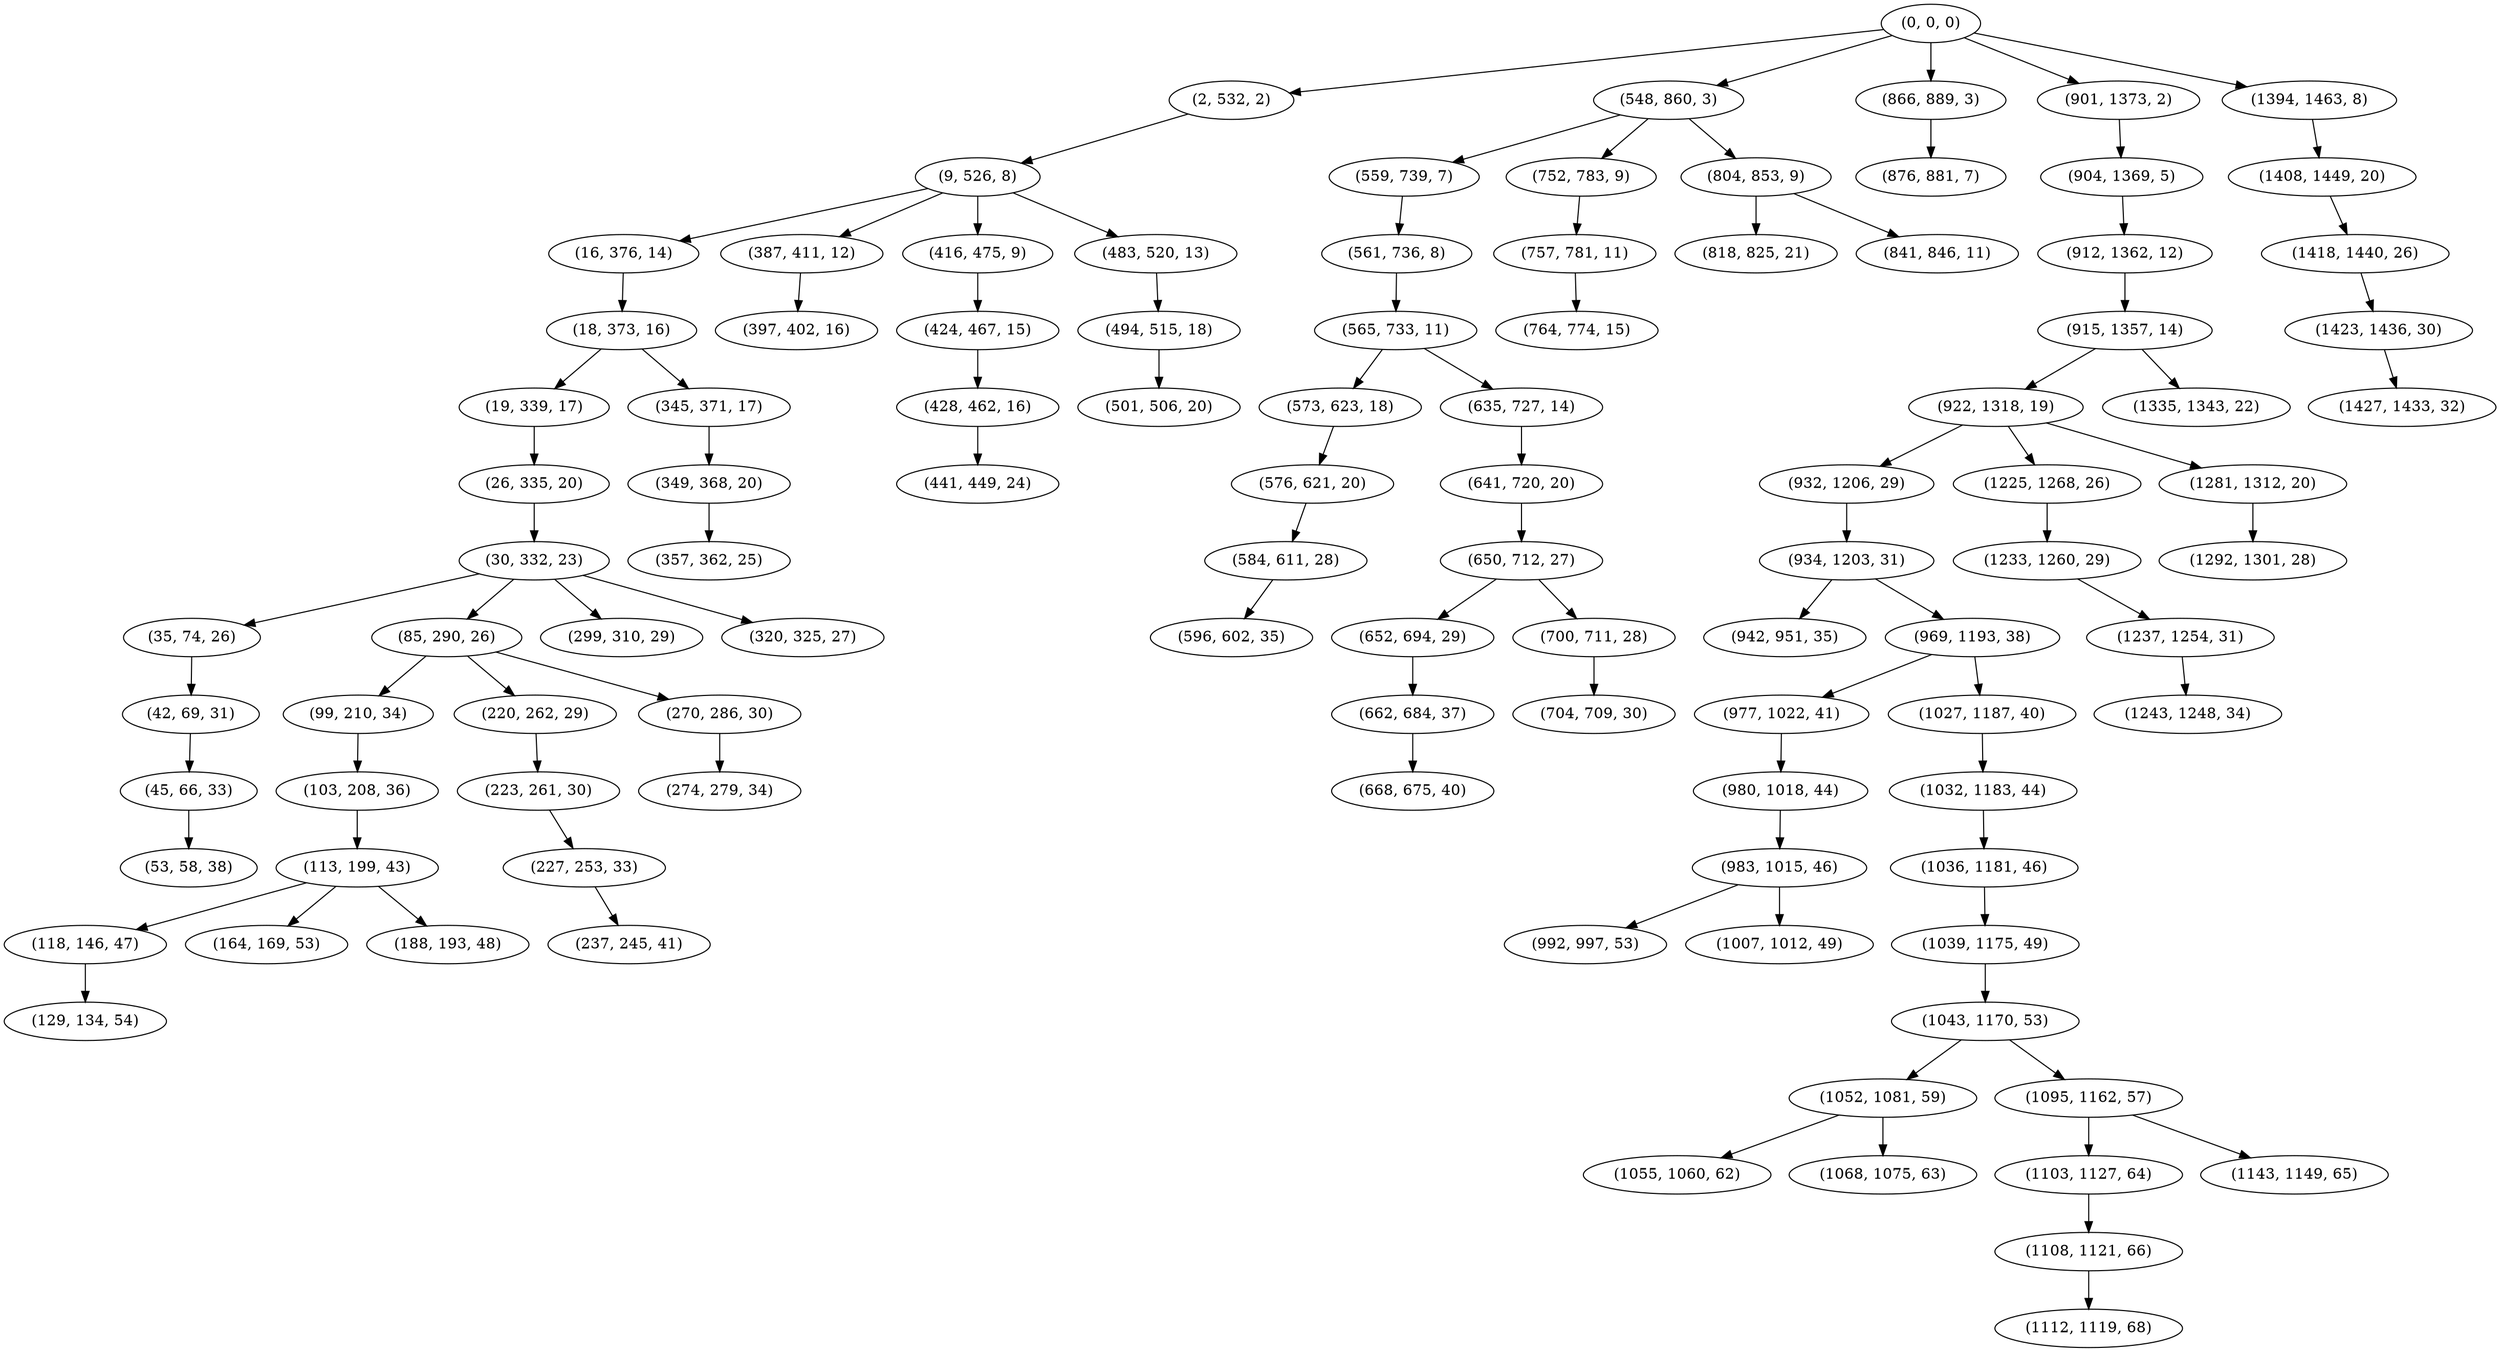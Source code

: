 digraph tree {
    "(0, 0, 0)";
    "(2, 532, 2)";
    "(9, 526, 8)";
    "(16, 376, 14)";
    "(18, 373, 16)";
    "(19, 339, 17)";
    "(26, 335, 20)";
    "(30, 332, 23)";
    "(35, 74, 26)";
    "(42, 69, 31)";
    "(45, 66, 33)";
    "(53, 58, 38)";
    "(85, 290, 26)";
    "(99, 210, 34)";
    "(103, 208, 36)";
    "(113, 199, 43)";
    "(118, 146, 47)";
    "(129, 134, 54)";
    "(164, 169, 53)";
    "(188, 193, 48)";
    "(220, 262, 29)";
    "(223, 261, 30)";
    "(227, 253, 33)";
    "(237, 245, 41)";
    "(270, 286, 30)";
    "(274, 279, 34)";
    "(299, 310, 29)";
    "(320, 325, 27)";
    "(345, 371, 17)";
    "(349, 368, 20)";
    "(357, 362, 25)";
    "(387, 411, 12)";
    "(397, 402, 16)";
    "(416, 475, 9)";
    "(424, 467, 15)";
    "(428, 462, 16)";
    "(441, 449, 24)";
    "(483, 520, 13)";
    "(494, 515, 18)";
    "(501, 506, 20)";
    "(548, 860, 3)";
    "(559, 739, 7)";
    "(561, 736, 8)";
    "(565, 733, 11)";
    "(573, 623, 18)";
    "(576, 621, 20)";
    "(584, 611, 28)";
    "(596, 602, 35)";
    "(635, 727, 14)";
    "(641, 720, 20)";
    "(650, 712, 27)";
    "(652, 694, 29)";
    "(662, 684, 37)";
    "(668, 675, 40)";
    "(700, 711, 28)";
    "(704, 709, 30)";
    "(752, 783, 9)";
    "(757, 781, 11)";
    "(764, 774, 15)";
    "(804, 853, 9)";
    "(818, 825, 21)";
    "(841, 846, 11)";
    "(866, 889, 3)";
    "(876, 881, 7)";
    "(901, 1373, 2)";
    "(904, 1369, 5)";
    "(912, 1362, 12)";
    "(915, 1357, 14)";
    "(922, 1318, 19)";
    "(932, 1206, 29)";
    "(934, 1203, 31)";
    "(942, 951, 35)";
    "(969, 1193, 38)";
    "(977, 1022, 41)";
    "(980, 1018, 44)";
    "(983, 1015, 46)";
    "(992, 997, 53)";
    "(1007, 1012, 49)";
    "(1027, 1187, 40)";
    "(1032, 1183, 44)";
    "(1036, 1181, 46)";
    "(1039, 1175, 49)";
    "(1043, 1170, 53)";
    "(1052, 1081, 59)";
    "(1055, 1060, 62)";
    "(1068, 1075, 63)";
    "(1095, 1162, 57)";
    "(1103, 1127, 64)";
    "(1108, 1121, 66)";
    "(1112, 1119, 68)";
    "(1143, 1149, 65)";
    "(1225, 1268, 26)";
    "(1233, 1260, 29)";
    "(1237, 1254, 31)";
    "(1243, 1248, 34)";
    "(1281, 1312, 20)";
    "(1292, 1301, 28)";
    "(1335, 1343, 22)";
    "(1394, 1463, 8)";
    "(1408, 1449, 20)";
    "(1418, 1440, 26)";
    "(1423, 1436, 30)";
    "(1427, 1433, 32)";
    "(0, 0, 0)" -> "(2, 532, 2)";
    "(0, 0, 0)" -> "(548, 860, 3)";
    "(0, 0, 0)" -> "(866, 889, 3)";
    "(0, 0, 0)" -> "(901, 1373, 2)";
    "(0, 0, 0)" -> "(1394, 1463, 8)";
    "(2, 532, 2)" -> "(9, 526, 8)";
    "(9, 526, 8)" -> "(16, 376, 14)";
    "(9, 526, 8)" -> "(387, 411, 12)";
    "(9, 526, 8)" -> "(416, 475, 9)";
    "(9, 526, 8)" -> "(483, 520, 13)";
    "(16, 376, 14)" -> "(18, 373, 16)";
    "(18, 373, 16)" -> "(19, 339, 17)";
    "(18, 373, 16)" -> "(345, 371, 17)";
    "(19, 339, 17)" -> "(26, 335, 20)";
    "(26, 335, 20)" -> "(30, 332, 23)";
    "(30, 332, 23)" -> "(35, 74, 26)";
    "(30, 332, 23)" -> "(85, 290, 26)";
    "(30, 332, 23)" -> "(299, 310, 29)";
    "(30, 332, 23)" -> "(320, 325, 27)";
    "(35, 74, 26)" -> "(42, 69, 31)";
    "(42, 69, 31)" -> "(45, 66, 33)";
    "(45, 66, 33)" -> "(53, 58, 38)";
    "(85, 290, 26)" -> "(99, 210, 34)";
    "(85, 290, 26)" -> "(220, 262, 29)";
    "(85, 290, 26)" -> "(270, 286, 30)";
    "(99, 210, 34)" -> "(103, 208, 36)";
    "(103, 208, 36)" -> "(113, 199, 43)";
    "(113, 199, 43)" -> "(118, 146, 47)";
    "(113, 199, 43)" -> "(164, 169, 53)";
    "(113, 199, 43)" -> "(188, 193, 48)";
    "(118, 146, 47)" -> "(129, 134, 54)";
    "(220, 262, 29)" -> "(223, 261, 30)";
    "(223, 261, 30)" -> "(227, 253, 33)";
    "(227, 253, 33)" -> "(237, 245, 41)";
    "(270, 286, 30)" -> "(274, 279, 34)";
    "(345, 371, 17)" -> "(349, 368, 20)";
    "(349, 368, 20)" -> "(357, 362, 25)";
    "(387, 411, 12)" -> "(397, 402, 16)";
    "(416, 475, 9)" -> "(424, 467, 15)";
    "(424, 467, 15)" -> "(428, 462, 16)";
    "(428, 462, 16)" -> "(441, 449, 24)";
    "(483, 520, 13)" -> "(494, 515, 18)";
    "(494, 515, 18)" -> "(501, 506, 20)";
    "(548, 860, 3)" -> "(559, 739, 7)";
    "(548, 860, 3)" -> "(752, 783, 9)";
    "(548, 860, 3)" -> "(804, 853, 9)";
    "(559, 739, 7)" -> "(561, 736, 8)";
    "(561, 736, 8)" -> "(565, 733, 11)";
    "(565, 733, 11)" -> "(573, 623, 18)";
    "(565, 733, 11)" -> "(635, 727, 14)";
    "(573, 623, 18)" -> "(576, 621, 20)";
    "(576, 621, 20)" -> "(584, 611, 28)";
    "(584, 611, 28)" -> "(596, 602, 35)";
    "(635, 727, 14)" -> "(641, 720, 20)";
    "(641, 720, 20)" -> "(650, 712, 27)";
    "(650, 712, 27)" -> "(652, 694, 29)";
    "(650, 712, 27)" -> "(700, 711, 28)";
    "(652, 694, 29)" -> "(662, 684, 37)";
    "(662, 684, 37)" -> "(668, 675, 40)";
    "(700, 711, 28)" -> "(704, 709, 30)";
    "(752, 783, 9)" -> "(757, 781, 11)";
    "(757, 781, 11)" -> "(764, 774, 15)";
    "(804, 853, 9)" -> "(818, 825, 21)";
    "(804, 853, 9)" -> "(841, 846, 11)";
    "(866, 889, 3)" -> "(876, 881, 7)";
    "(901, 1373, 2)" -> "(904, 1369, 5)";
    "(904, 1369, 5)" -> "(912, 1362, 12)";
    "(912, 1362, 12)" -> "(915, 1357, 14)";
    "(915, 1357, 14)" -> "(922, 1318, 19)";
    "(915, 1357, 14)" -> "(1335, 1343, 22)";
    "(922, 1318, 19)" -> "(932, 1206, 29)";
    "(922, 1318, 19)" -> "(1225, 1268, 26)";
    "(922, 1318, 19)" -> "(1281, 1312, 20)";
    "(932, 1206, 29)" -> "(934, 1203, 31)";
    "(934, 1203, 31)" -> "(942, 951, 35)";
    "(934, 1203, 31)" -> "(969, 1193, 38)";
    "(969, 1193, 38)" -> "(977, 1022, 41)";
    "(969, 1193, 38)" -> "(1027, 1187, 40)";
    "(977, 1022, 41)" -> "(980, 1018, 44)";
    "(980, 1018, 44)" -> "(983, 1015, 46)";
    "(983, 1015, 46)" -> "(992, 997, 53)";
    "(983, 1015, 46)" -> "(1007, 1012, 49)";
    "(1027, 1187, 40)" -> "(1032, 1183, 44)";
    "(1032, 1183, 44)" -> "(1036, 1181, 46)";
    "(1036, 1181, 46)" -> "(1039, 1175, 49)";
    "(1039, 1175, 49)" -> "(1043, 1170, 53)";
    "(1043, 1170, 53)" -> "(1052, 1081, 59)";
    "(1043, 1170, 53)" -> "(1095, 1162, 57)";
    "(1052, 1081, 59)" -> "(1055, 1060, 62)";
    "(1052, 1081, 59)" -> "(1068, 1075, 63)";
    "(1095, 1162, 57)" -> "(1103, 1127, 64)";
    "(1095, 1162, 57)" -> "(1143, 1149, 65)";
    "(1103, 1127, 64)" -> "(1108, 1121, 66)";
    "(1108, 1121, 66)" -> "(1112, 1119, 68)";
    "(1225, 1268, 26)" -> "(1233, 1260, 29)";
    "(1233, 1260, 29)" -> "(1237, 1254, 31)";
    "(1237, 1254, 31)" -> "(1243, 1248, 34)";
    "(1281, 1312, 20)" -> "(1292, 1301, 28)";
    "(1394, 1463, 8)" -> "(1408, 1449, 20)";
    "(1408, 1449, 20)" -> "(1418, 1440, 26)";
    "(1418, 1440, 26)" -> "(1423, 1436, 30)";
    "(1423, 1436, 30)" -> "(1427, 1433, 32)";
}
